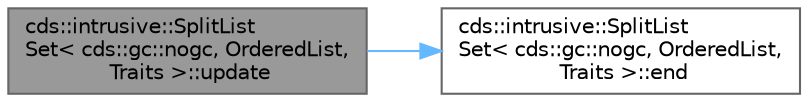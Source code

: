 digraph "cds::intrusive::SplitListSet&lt; cds::gc::nogc, OrderedList, Traits &gt;::update"
{
 // LATEX_PDF_SIZE
  bgcolor="transparent";
  edge [fontname=Helvetica,fontsize=10,labelfontname=Helvetica,labelfontsize=10];
  node [fontname=Helvetica,fontsize=10,shape=box,height=0.2,width=0.4];
  rankdir="LR";
  Node1 [id="Node000001",label="cds::intrusive::SplitList\lSet\< cds::gc::nogc, OrderedList,\l Traits \>::update",height=0.2,width=0.4,color="gray40", fillcolor="grey60", style="filled", fontcolor="black",tooltip="Updates the node"];
  Node1 -> Node2 [id="edge1_Node000001_Node000002",color="steelblue1",style="solid",tooltip=" "];
  Node2 [id="Node000002",label="cds::intrusive::SplitList\lSet\< cds::gc::nogc, OrderedList,\l Traits \>::end",height=0.2,width=0.4,color="grey40", fillcolor="white", style="filled",URL="$classcds_1_1intrusive_1_1_split_list_set_3_01cds_1_1gc_1_1nogc_00_01_ordered_list_00_01_traits_01_4.html#abfc6c6297bd3121e96089b1f6bcff1b3",tooltip="Returns an iterator that addresses the location succeeding the last element in a split-list"];
}
